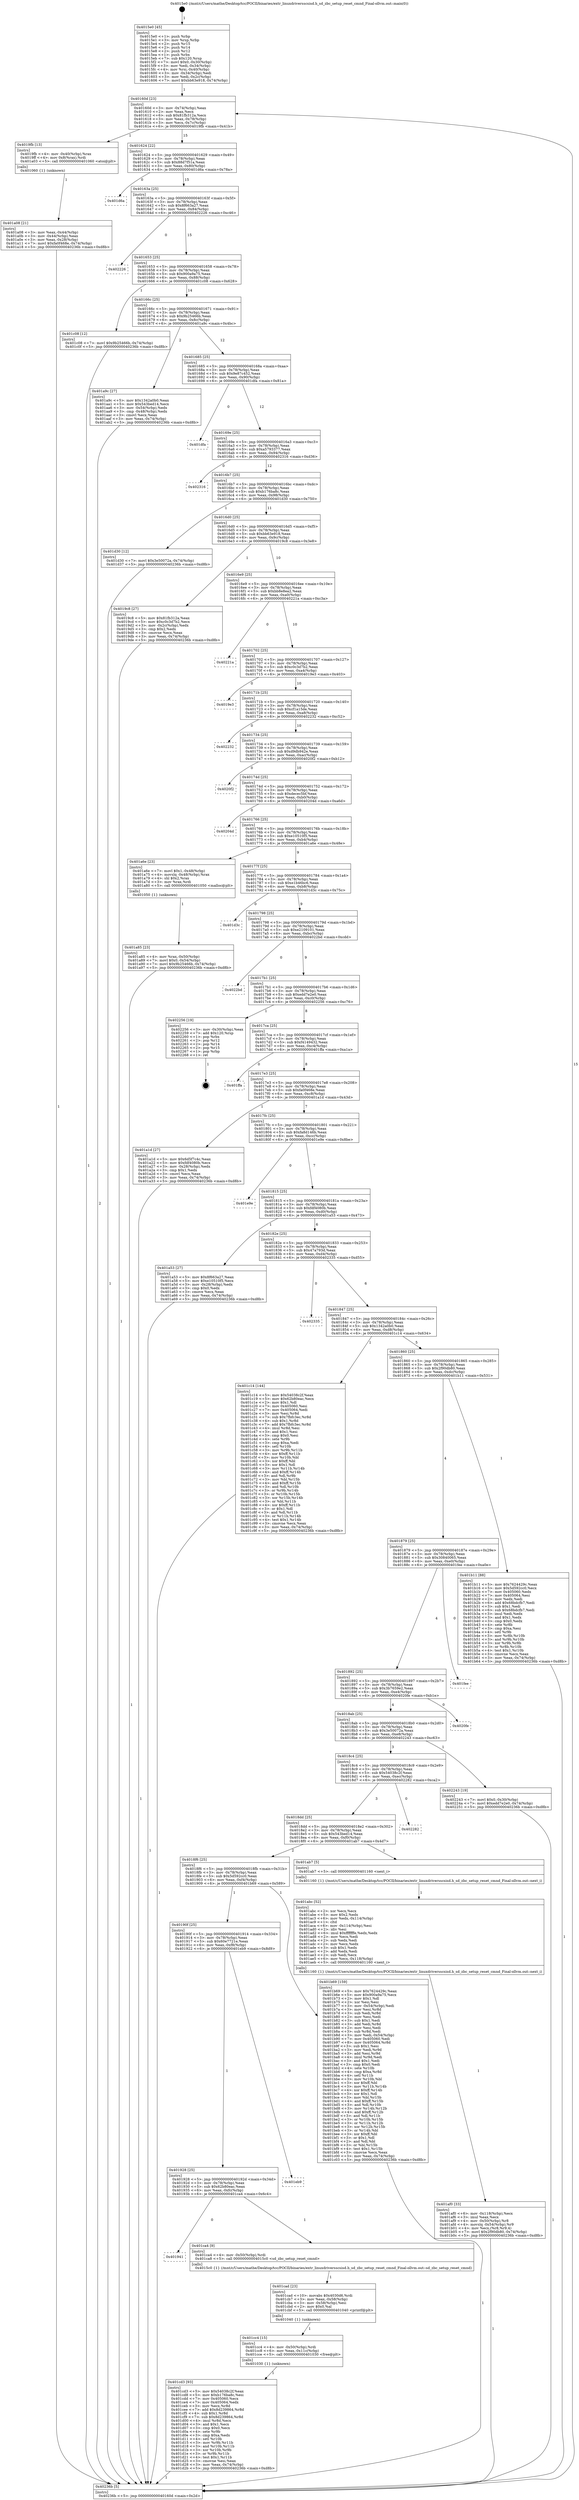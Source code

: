 digraph "0x4015e0" {
  label = "0x4015e0 (/mnt/c/Users/mathe/Desktop/tcc/POCII/binaries/extr_linuxdriversscsisd.h_sd_zbc_setup_reset_cmnd_Final-ollvm.out::main(0))"
  labelloc = "t"
  node[shape=record]

  Entry [label="",width=0.3,height=0.3,shape=circle,fillcolor=black,style=filled]
  "0x40160d" [label="{
     0x40160d [23]\l
     | [instrs]\l
     &nbsp;&nbsp;0x40160d \<+3\>: mov -0x74(%rbp),%eax\l
     &nbsp;&nbsp;0x401610 \<+2\>: mov %eax,%ecx\l
     &nbsp;&nbsp;0x401612 \<+6\>: sub $0x81fb312a,%ecx\l
     &nbsp;&nbsp;0x401618 \<+3\>: mov %eax,-0x78(%rbp)\l
     &nbsp;&nbsp;0x40161b \<+3\>: mov %ecx,-0x7c(%rbp)\l
     &nbsp;&nbsp;0x40161e \<+6\>: je 00000000004019fb \<main+0x41b\>\l
  }"]
  "0x4019fb" [label="{
     0x4019fb [13]\l
     | [instrs]\l
     &nbsp;&nbsp;0x4019fb \<+4\>: mov -0x40(%rbp),%rax\l
     &nbsp;&nbsp;0x4019ff \<+4\>: mov 0x8(%rax),%rdi\l
     &nbsp;&nbsp;0x401a03 \<+5\>: call 0000000000401060 \<atoi@plt\>\l
     | [calls]\l
     &nbsp;&nbsp;0x401060 \{1\} (unknown)\l
  }"]
  "0x401624" [label="{
     0x401624 [22]\l
     | [instrs]\l
     &nbsp;&nbsp;0x401624 \<+5\>: jmp 0000000000401629 \<main+0x49\>\l
     &nbsp;&nbsp;0x401629 \<+3\>: mov -0x78(%rbp),%eax\l
     &nbsp;&nbsp;0x40162c \<+5\>: sub $0x88d7f51a,%eax\l
     &nbsp;&nbsp;0x401631 \<+3\>: mov %eax,-0x80(%rbp)\l
     &nbsp;&nbsp;0x401634 \<+6\>: je 0000000000401d6a \<main+0x78a\>\l
  }"]
  Exit [label="",width=0.3,height=0.3,shape=circle,fillcolor=black,style=filled,peripheries=2]
  "0x401d6a" [label="{
     0x401d6a\l
  }", style=dashed]
  "0x40163a" [label="{
     0x40163a [25]\l
     | [instrs]\l
     &nbsp;&nbsp;0x40163a \<+5\>: jmp 000000000040163f \<main+0x5f\>\l
     &nbsp;&nbsp;0x40163f \<+3\>: mov -0x78(%rbp),%eax\l
     &nbsp;&nbsp;0x401642 \<+5\>: sub $0x8f663a27,%eax\l
     &nbsp;&nbsp;0x401647 \<+6\>: mov %eax,-0x84(%rbp)\l
     &nbsp;&nbsp;0x40164d \<+6\>: je 0000000000402226 \<main+0xc46\>\l
  }"]
  "0x401cd3" [label="{
     0x401cd3 [93]\l
     | [instrs]\l
     &nbsp;&nbsp;0x401cd3 \<+5\>: mov $0x54038c2f,%eax\l
     &nbsp;&nbsp;0x401cd8 \<+5\>: mov $0xb176ba8c,%esi\l
     &nbsp;&nbsp;0x401cdd \<+7\>: mov 0x405060,%ecx\l
     &nbsp;&nbsp;0x401ce4 \<+7\>: mov 0x405064,%edx\l
     &nbsp;&nbsp;0x401ceb \<+3\>: mov %ecx,%r8d\l
     &nbsp;&nbsp;0x401cee \<+7\>: add $0x8d239864,%r8d\l
     &nbsp;&nbsp;0x401cf5 \<+4\>: sub $0x1,%r8d\l
     &nbsp;&nbsp;0x401cf9 \<+7\>: sub $0x8d239864,%r8d\l
     &nbsp;&nbsp;0x401d00 \<+4\>: imul %r8d,%ecx\l
     &nbsp;&nbsp;0x401d04 \<+3\>: and $0x1,%ecx\l
     &nbsp;&nbsp;0x401d07 \<+3\>: cmp $0x0,%ecx\l
     &nbsp;&nbsp;0x401d0a \<+4\>: sete %r9b\l
     &nbsp;&nbsp;0x401d0e \<+3\>: cmp $0xa,%edx\l
     &nbsp;&nbsp;0x401d11 \<+4\>: setl %r10b\l
     &nbsp;&nbsp;0x401d15 \<+3\>: mov %r9b,%r11b\l
     &nbsp;&nbsp;0x401d18 \<+3\>: and %r10b,%r11b\l
     &nbsp;&nbsp;0x401d1b \<+3\>: xor %r10b,%r9b\l
     &nbsp;&nbsp;0x401d1e \<+3\>: or %r9b,%r11b\l
     &nbsp;&nbsp;0x401d21 \<+4\>: test $0x1,%r11b\l
     &nbsp;&nbsp;0x401d25 \<+3\>: cmovne %esi,%eax\l
     &nbsp;&nbsp;0x401d28 \<+3\>: mov %eax,-0x74(%rbp)\l
     &nbsp;&nbsp;0x401d2b \<+5\>: jmp 000000000040236b \<main+0xd8b\>\l
  }"]
  "0x402226" [label="{
     0x402226\l
  }", style=dashed]
  "0x401653" [label="{
     0x401653 [25]\l
     | [instrs]\l
     &nbsp;&nbsp;0x401653 \<+5\>: jmp 0000000000401658 \<main+0x78\>\l
     &nbsp;&nbsp;0x401658 \<+3\>: mov -0x78(%rbp),%eax\l
     &nbsp;&nbsp;0x40165b \<+5\>: sub $0x900a9a75,%eax\l
     &nbsp;&nbsp;0x401660 \<+6\>: mov %eax,-0x88(%rbp)\l
     &nbsp;&nbsp;0x401666 \<+6\>: je 0000000000401c08 \<main+0x628\>\l
  }"]
  "0x401cc4" [label="{
     0x401cc4 [15]\l
     | [instrs]\l
     &nbsp;&nbsp;0x401cc4 \<+4\>: mov -0x50(%rbp),%rdi\l
     &nbsp;&nbsp;0x401cc8 \<+6\>: mov %eax,-0x11c(%rbp)\l
     &nbsp;&nbsp;0x401cce \<+5\>: call 0000000000401030 \<free@plt\>\l
     | [calls]\l
     &nbsp;&nbsp;0x401030 \{1\} (unknown)\l
  }"]
  "0x401c08" [label="{
     0x401c08 [12]\l
     | [instrs]\l
     &nbsp;&nbsp;0x401c08 \<+7\>: movl $0x9b25466b,-0x74(%rbp)\l
     &nbsp;&nbsp;0x401c0f \<+5\>: jmp 000000000040236b \<main+0xd8b\>\l
  }"]
  "0x40166c" [label="{
     0x40166c [25]\l
     | [instrs]\l
     &nbsp;&nbsp;0x40166c \<+5\>: jmp 0000000000401671 \<main+0x91\>\l
     &nbsp;&nbsp;0x401671 \<+3\>: mov -0x78(%rbp),%eax\l
     &nbsp;&nbsp;0x401674 \<+5\>: sub $0x9b25466b,%eax\l
     &nbsp;&nbsp;0x401679 \<+6\>: mov %eax,-0x8c(%rbp)\l
     &nbsp;&nbsp;0x40167f \<+6\>: je 0000000000401a9c \<main+0x4bc\>\l
  }"]
  "0x401cad" [label="{
     0x401cad [23]\l
     | [instrs]\l
     &nbsp;&nbsp;0x401cad \<+10\>: movabs $0x4030d6,%rdi\l
     &nbsp;&nbsp;0x401cb7 \<+3\>: mov %eax,-0x58(%rbp)\l
     &nbsp;&nbsp;0x401cba \<+3\>: mov -0x58(%rbp),%esi\l
     &nbsp;&nbsp;0x401cbd \<+2\>: mov $0x0,%al\l
     &nbsp;&nbsp;0x401cbf \<+5\>: call 0000000000401040 \<printf@plt\>\l
     | [calls]\l
     &nbsp;&nbsp;0x401040 \{1\} (unknown)\l
  }"]
  "0x401a9c" [label="{
     0x401a9c [27]\l
     | [instrs]\l
     &nbsp;&nbsp;0x401a9c \<+5\>: mov $0x1342a0b0,%eax\l
     &nbsp;&nbsp;0x401aa1 \<+5\>: mov $0x543bed14,%ecx\l
     &nbsp;&nbsp;0x401aa6 \<+3\>: mov -0x54(%rbp),%edx\l
     &nbsp;&nbsp;0x401aa9 \<+3\>: cmp -0x48(%rbp),%edx\l
     &nbsp;&nbsp;0x401aac \<+3\>: cmovl %ecx,%eax\l
     &nbsp;&nbsp;0x401aaf \<+3\>: mov %eax,-0x74(%rbp)\l
     &nbsp;&nbsp;0x401ab2 \<+5\>: jmp 000000000040236b \<main+0xd8b\>\l
  }"]
  "0x401685" [label="{
     0x401685 [25]\l
     | [instrs]\l
     &nbsp;&nbsp;0x401685 \<+5\>: jmp 000000000040168a \<main+0xaa\>\l
     &nbsp;&nbsp;0x40168a \<+3\>: mov -0x78(%rbp),%eax\l
     &nbsp;&nbsp;0x40168d \<+5\>: sub $0x9e87c452,%eax\l
     &nbsp;&nbsp;0x401692 \<+6\>: mov %eax,-0x90(%rbp)\l
     &nbsp;&nbsp;0x401698 \<+6\>: je 0000000000401dfa \<main+0x81a\>\l
  }"]
  "0x401941" [label="{
     0x401941\l
  }", style=dashed]
  "0x401dfa" [label="{
     0x401dfa\l
  }", style=dashed]
  "0x40169e" [label="{
     0x40169e [25]\l
     | [instrs]\l
     &nbsp;&nbsp;0x40169e \<+5\>: jmp 00000000004016a3 \<main+0xc3\>\l
     &nbsp;&nbsp;0x4016a3 \<+3\>: mov -0x78(%rbp),%eax\l
     &nbsp;&nbsp;0x4016a6 \<+5\>: sub $0xa5793377,%eax\l
     &nbsp;&nbsp;0x4016ab \<+6\>: mov %eax,-0x94(%rbp)\l
     &nbsp;&nbsp;0x4016b1 \<+6\>: je 0000000000402316 \<main+0xd36\>\l
  }"]
  "0x401ca4" [label="{
     0x401ca4 [9]\l
     | [instrs]\l
     &nbsp;&nbsp;0x401ca4 \<+4\>: mov -0x50(%rbp),%rdi\l
     &nbsp;&nbsp;0x401ca8 \<+5\>: call 00000000004015c0 \<sd_zbc_setup_reset_cmnd\>\l
     | [calls]\l
     &nbsp;&nbsp;0x4015c0 \{1\} (/mnt/c/Users/mathe/Desktop/tcc/POCII/binaries/extr_linuxdriversscsisd.h_sd_zbc_setup_reset_cmnd_Final-ollvm.out::sd_zbc_setup_reset_cmnd)\l
  }"]
  "0x402316" [label="{
     0x402316\l
  }", style=dashed]
  "0x4016b7" [label="{
     0x4016b7 [25]\l
     | [instrs]\l
     &nbsp;&nbsp;0x4016b7 \<+5\>: jmp 00000000004016bc \<main+0xdc\>\l
     &nbsp;&nbsp;0x4016bc \<+3\>: mov -0x78(%rbp),%eax\l
     &nbsp;&nbsp;0x4016bf \<+5\>: sub $0xb176ba8c,%eax\l
     &nbsp;&nbsp;0x4016c4 \<+6\>: mov %eax,-0x98(%rbp)\l
     &nbsp;&nbsp;0x4016ca \<+6\>: je 0000000000401d30 \<main+0x750\>\l
  }"]
  "0x401928" [label="{
     0x401928 [25]\l
     | [instrs]\l
     &nbsp;&nbsp;0x401928 \<+5\>: jmp 000000000040192d \<main+0x34d\>\l
     &nbsp;&nbsp;0x40192d \<+3\>: mov -0x78(%rbp),%eax\l
     &nbsp;&nbsp;0x401930 \<+5\>: sub $0x62b80eac,%eax\l
     &nbsp;&nbsp;0x401935 \<+6\>: mov %eax,-0xfc(%rbp)\l
     &nbsp;&nbsp;0x40193b \<+6\>: je 0000000000401ca4 \<main+0x6c4\>\l
  }"]
  "0x401d30" [label="{
     0x401d30 [12]\l
     | [instrs]\l
     &nbsp;&nbsp;0x401d30 \<+7\>: movl $0x3e50072a,-0x74(%rbp)\l
     &nbsp;&nbsp;0x401d37 \<+5\>: jmp 000000000040236b \<main+0xd8b\>\l
  }"]
  "0x4016d0" [label="{
     0x4016d0 [25]\l
     | [instrs]\l
     &nbsp;&nbsp;0x4016d0 \<+5\>: jmp 00000000004016d5 \<main+0xf5\>\l
     &nbsp;&nbsp;0x4016d5 \<+3\>: mov -0x78(%rbp),%eax\l
     &nbsp;&nbsp;0x4016d8 \<+5\>: sub $0xbb63e918,%eax\l
     &nbsp;&nbsp;0x4016dd \<+6\>: mov %eax,-0x9c(%rbp)\l
     &nbsp;&nbsp;0x4016e3 \<+6\>: je 00000000004019c8 \<main+0x3e8\>\l
  }"]
  "0x401eb9" [label="{
     0x401eb9\l
  }", style=dashed]
  "0x4019c8" [label="{
     0x4019c8 [27]\l
     | [instrs]\l
     &nbsp;&nbsp;0x4019c8 \<+5\>: mov $0x81fb312a,%eax\l
     &nbsp;&nbsp;0x4019cd \<+5\>: mov $0xc0c3d7b2,%ecx\l
     &nbsp;&nbsp;0x4019d2 \<+3\>: mov -0x2c(%rbp),%edx\l
     &nbsp;&nbsp;0x4019d5 \<+3\>: cmp $0x2,%edx\l
     &nbsp;&nbsp;0x4019d8 \<+3\>: cmovne %ecx,%eax\l
     &nbsp;&nbsp;0x4019db \<+3\>: mov %eax,-0x74(%rbp)\l
     &nbsp;&nbsp;0x4019de \<+5\>: jmp 000000000040236b \<main+0xd8b\>\l
  }"]
  "0x4016e9" [label="{
     0x4016e9 [25]\l
     | [instrs]\l
     &nbsp;&nbsp;0x4016e9 \<+5\>: jmp 00000000004016ee \<main+0x10e\>\l
     &nbsp;&nbsp;0x4016ee \<+3\>: mov -0x78(%rbp),%eax\l
     &nbsp;&nbsp;0x4016f1 \<+5\>: sub $0xbb8e8ea2,%eax\l
     &nbsp;&nbsp;0x4016f6 \<+6\>: mov %eax,-0xa0(%rbp)\l
     &nbsp;&nbsp;0x4016fc \<+6\>: je 000000000040221a \<main+0xc3a\>\l
  }"]
  "0x40236b" [label="{
     0x40236b [5]\l
     | [instrs]\l
     &nbsp;&nbsp;0x40236b \<+5\>: jmp 000000000040160d \<main+0x2d\>\l
  }"]
  "0x4015e0" [label="{
     0x4015e0 [45]\l
     | [instrs]\l
     &nbsp;&nbsp;0x4015e0 \<+1\>: push %rbp\l
     &nbsp;&nbsp;0x4015e1 \<+3\>: mov %rsp,%rbp\l
     &nbsp;&nbsp;0x4015e4 \<+2\>: push %r15\l
     &nbsp;&nbsp;0x4015e6 \<+2\>: push %r14\l
     &nbsp;&nbsp;0x4015e8 \<+2\>: push %r12\l
     &nbsp;&nbsp;0x4015ea \<+1\>: push %rbx\l
     &nbsp;&nbsp;0x4015eb \<+7\>: sub $0x120,%rsp\l
     &nbsp;&nbsp;0x4015f2 \<+7\>: movl $0x0,-0x30(%rbp)\l
     &nbsp;&nbsp;0x4015f9 \<+3\>: mov %edi,-0x34(%rbp)\l
     &nbsp;&nbsp;0x4015fc \<+4\>: mov %rsi,-0x40(%rbp)\l
     &nbsp;&nbsp;0x401600 \<+3\>: mov -0x34(%rbp),%edi\l
     &nbsp;&nbsp;0x401603 \<+3\>: mov %edi,-0x2c(%rbp)\l
     &nbsp;&nbsp;0x401606 \<+7\>: movl $0xbb63e918,-0x74(%rbp)\l
  }"]
  "0x401a08" [label="{
     0x401a08 [21]\l
     | [instrs]\l
     &nbsp;&nbsp;0x401a08 \<+3\>: mov %eax,-0x44(%rbp)\l
     &nbsp;&nbsp;0x401a0b \<+3\>: mov -0x44(%rbp),%eax\l
     &nbsp;&nbsp;0x401a0e \<+3\>: mov %eax,-0x28(%rbp)\l
     &nbsp;&nbsp;0x401a11 \<+7\>: movl $0xfa0f468e,-0x74(%rbp)\l
     &nbsp;&nbsp;0x401a18 \<+5\>: jmp 000000000040236b \<main+0xd8b\>\l
  }"]
  "0x40190f" [label="{
     0x40190f [25]\l
     | [instrs]\l
     &nbsp;&nbsp;0x40190f \<+5\>: jmp 0000000000401914 \<main+0x334\>\l
     &nbsp;&nbsp;0x401914 \<+3\>: mov -0x78(%rbp),%eax\l
     &nbsp;&nbsp;0x401917 \<+5\>: sub $0x60e7721e,%eax\l
     &nbsp;&nbsp;0x40191c \<+6\>: mov %eax,-0xf8(%rbp)\l
     &nbsp;&nbsp;0x401922 \<+6\>: je 0000000000401eb9 \<main+0x8d9\>\l
  }"]
  "0x40221a" [label="{
     0x40221a\l
  }", style=dashed]
  "0x401702" [label="{
     0x401702 [25]\l
     | [instrs]\l
     &nbsp;&nbsp;0x401702 \<+5\>: jmp 0000000000401707 \<main+0x127\>\l
     &nbsp;&nbsp;0x401707 \<+3\>: mov -0x78(%rbp),%eax\l
     &nbsp;&nbsp;0x40170a \<+5\>: sub $0xc0c3d7b2,%eax\l
     &nbsp;&nbsp;0x40170f \<+6\>: mov %eax,-0xa4(%rbp)\l
     &nbsp;&nbsp;0x401715 \<+6\>: je 00000000004019e3 \<main+0x403\>\l
  }"]
  "0x401b69" [label="{
     0x401b69 [159]\l
     | [instrs]\l
     &nbsp;&nbsp;0x401b69 \<+5\>: mov $0x7624429c,%eax\l
     &nbsp;&nbsp;0x401b6e \<+5\>: mov $0x900a9a75,%ecx\l
     &nbsp;&nbsp;0x401b73 \<+2\>: mov $0x1,%dl\l
     &nbsp;&nbsp;0x401b75 \<+2\>: xor %esi,%esi\l
     &nbsp;&nbsp;0x401b77 \<+3\>: mov -0x54(%rbp),%edi\l
     &nbsp;&nbsp;0x401b7a \<+3\>: mov %esi,%r8d\l
     &nbsp;&nbsp;0x401b7d \<+3\>: sub %edi,%r8d\l
     &nbsp;&nbsp;0x401b80 \<+2\>: mov %esi,%edi\l
     &nbsp;&nbsp;0x401b82 \<+3\>: sub $0x1,%edi\l
     &nbsp;&nbsp;0x401b85 \<+3\>: add %edi,%r8d\l
     &nbsp;&nbsp;0x401b88 \<+2\>: mov %esi,%edi\l
     &nbsp;&nbsp;0x401b8a \<+3\>: sub %r8d,%edi\l
     &nbsp;&nbsp;0x401b8d \<+3\>: mov %edi,-0x54(%rbp)\l
     &nbsp;&nbsp;0x401b90 \<+7\>: mov 0x405060,%edi\l
     &nbsp;&nbsp;0x401b97 \<+8\>: mov 0x405064,%r8d\l
     &nbsp;&nbsp;0x401b9f \<+3\>: sub $0x1,%esi\l
     &nbsp;&nbsp;0x401ba2 \<+3\>: mov %edi,%r9d\l
     &nbsp;&nbsp;0x401ba5 \<+3\>: add %esi,%r9d\l
     &nbsp;&nbsp;0x401ba8 \<+4\>: imul %r9d,%edi\l
     &nbsp;&nbsp;0x401bac \<+3\>: and $0x1,%edi\l
     &nbsp;&nbsp;0x401baf \<+3\>: cmp $0x0,%edi\l
     &nbsp;&nbsp;0x401bb2 \<+4\>: sete %r10b\l
     &nbsp;&nbsp;0x401bb6 \<+4\>: cmp $0xa,%r8d\l
     &nbsp;&nbsp;0x401bba \<+4\>: setl %r11b\l
     &nbsp;&nbsp;0x401bbe \<+3\>: mov %r10b,%bl\l
     &nbsp;&nbsp;0x401bc1 \<+3\>: xor $0xff,%bl\l
     &nbsp;&nbsp;0x401bc4 \<+3\>: mov %r11b,%r14b\l
     &nbsp;&nbsp;0x401bc7 \<+4\>: xor $0xff,%r14b\l
     &nbsp;&nbsp;0x401bcb \<+3\>: xor $0x1,%dl\l
     &nbsp;&nbsp;0x401bce \<+3\>: mov %bl,%r15b\l
     &nbsp;&nbsp;0x401bd1 \<+4\>: and $0xff,%r15b\l
     &nbsp;&nbsp;0x401bd5 \<+3\>: and %dl,%r10b\l
     &nbsp;&nbsp;0x401bd8 \<+3\>: mov %r14b,%r12b\l
     &nbsp;&nbsp;0x401bdb \<+4\>: and $0xff,%r12b\l
     &nbsp;&nbsp;0x401bdf \<+3\>: and %dl,%r11b\l
     &nbsp;&nbsp;0x401be2 \<+3\>: or %r10b,%r15b\l
     &nbsp;&nbsp;0x401be5 \<+3\>: or %r11b,%r12b\l
     &nbsp;&nbsp;0x401be8 \<+3\>: xor %r12b,%r15b\l
     &nbsp;&nbsp;0x401beb \<+3\>: or %r14b,%bl\l
     &nbsp;&nbsp;0x401bee \<+3\>: xor $0xff,%bl\l
     &nbsp;&nbsp;0x401bf1 \<+3\>: or $0x1,%dl\l
     &nbsp;&nbsp;0x401bf4 \<+2\>: and %dl,%bl\l
     &nbsp;&nbsp;0x401bf6 \<+3\>: or %bl,%r15b\l
     &nbsp;&nbsp;0x401bf9 \<+4\>: test $0x1,%r15b\l
     &nbsp;&nbsp;0x401bfd \<+3\>: cmovne %ecx,%eax\l
     &nbsp;&nbsp;0x401c00 \<+3\>: mov %eax,-0x74(%rbp)\l
     &nbsp;&nbsp;0x401c03 \<+5\>: jmp 000000000040236b \<main+0xd8b\>\l
  }"]
  "0x4019e3" [label="{
     0x4019e3\l
  }", style=dashed]
  "0x40171b" [label="{
     0x40171b [25]\l
     | [instrs]\l
     &nbsp;&nbsp;0x40171b \<+5\>: jmp 0000000000401720 \<main+0x140\>\l
     &nbsp;&nbsp;0x401720 \<+3\>: mov -0x78(%rbp),%eax\l
     &nbsp;&nbsp;0x401723 \<+5\>: sub $0xcf1a15de,%eax\l
     &nbsp;&nbsp;0x401728 \<+6\>: mov %eax,-0xa8(%rbp)\l
     &nbsp;&nbsp;0x40172e \<+6\>: je 0000000000402232 \<main+0xc52\>\l
  }"]
  "0x401af0" [label="{
     0x401af0 [33]\l
     | [instrs]\l
     &nbsp;&nbsp;0x401af0 \<+6\>: mov -0x118(%rbp),%ecx\l
     &nbsp;&nbsp;0x401af6 \<+3\>: imul %eax,%ecx\l
     &nbsp;&nbsp;0x401af9 \<+4\>: mov -0x50(%rbp),%r8\l
     &nbsp;&nbsp;0x401afd \<+4\>: movslq -0x54(%rbp),%r9\l
     &nbsp;&nbsp;0x401b01 \<+4\>: mov %ecx,(%r8,%r9,4)\l
     &nbsp;&nbsp;0x401b05 \<+7\>: movl $0x2f90db80,-0x74(%rbp)\l
     &nbsp;&nbsp;0x401b0c \<+5\>: jmp 000000000040236b \<main+0xd8b\>\l
  }"]
  "0x402232" [label="{
     0x402232\l
  }", style=dashed]
  "0x401734" [label="{
     0x401734 [25]\l
     | [instrs]\l
     &nbsp;&nbsp;0x401734 \<+5\>: jmp 0000000000401739 \<main+0x159\>\l
     &nbsp;&nbsp;0x401739 \<+3\>: mov -0x78(%rbp),%eax\l
     &nbsp;&nbsp;0x40173c \<+5\>: sub $0xd9db942e,%eax\l
     &nbsp;&nbsp;0x401741 \<+6\>: mov %eax,-0xac(%rbp)\l
     &nbsp;&nbsp;0x401747 \<+6\>: je 00000000004020f2 \<main+0xb12\>\l
  }"]
  "0x401abc" [label="{
     0x401abc [52]\l
     | [instrs]\l
     &nbsp;&nbsp;0x401abc \<+2\>: xor %ecx,%ecx\l
     &nbsp;&nbsp;0x401abe \<+5\>: mov $0x2,%edx\l
     &nbsp;&nbsp;0x401ac3 \<+6\>: mov %edx,-0x114(%rbp)\l
     &nbsp;&nbsp;0x401ac9 \<+1\>: cltd\l
     &nbsp;&nbsp;0x401aca \<+6\>: mov -0x114(%rbp),%esi\l
     &nbsp;&nbsp;0x401ad0 \<+2\>: idiv %esi\l
     &nbsp;&nbsp;0x401ad2 \<+6\>: imul $0xfffffffe,%edx,%edx\l
     &nbsp;&nbsp;0x401ad8 \<+2\>: mov %ecx,%edi\l
     &nbsp;&nbsp;0x401ada \<+2\>: sub %edx,%edi\l
     &nbsp;&nbsp;0x401adc \<+2\>: mov %ecx,%edx\l
     &nbsp;&nbsp;0x401ade \<+3\>: sub $0x1,%edx\l
     &nbsp;&nbsp;0x401ae1 \<+2\>: add %edx,%edi\l
     &nbsp;&nbsp;0x401ae3 \<+2\>: sub %edi,%ecx\l
     &nbsp;&nbsp;0x401ae5 \<+6\>: mov %ecx,-0x118(%rbp)\l
     &nbsp;&nbsp;0x401aeb \<+5\>: call 0000000000401160 \<next_i\>\l
     | [calls]\l
     &nbsp;&nbsp;0x401160 \{1\} (/mnt/c/Users/mathe/Desktop/tcc/POCII/binaries/extr_linuxdriversscsisd.h_sd_zbc_setup_reset_cmnd_Final-ollvm.out::next_i)\l
  }"]
  "0x4020f2" [label="{
     0x4020f2\l
  }", style=dashed]
  "0x40174d" [label="{
     0x40174d [25]\l
     | [instrs]\l
     &nbsp;&nbsp;0x40174d \<+5\>: jmp 0000000000401752 \<main+0x172\>\l
     &nbsp;&nbsp;0x401752 \<+3\>: mov -0x78(%rbp),%eax\l
     &nbsp;&nbsp;0x401755 \<+5\>: sub $0xdecec5bf,%eax\l
     &nbsp;&nbsp;0x40175a \<+6\>: mov %eax,-0xb0(%rbp)\l
     &nbsp;&nbsp;0x401760 \<+6\>: je 000000000040204d \<main+0xa6d\>\l
  }"]
  "0x4018f6" [label="{
     0x4018f6 [25]\l
     | [instrs]\l
     &nbsp;&nbsp;0x4018f6 \<+5\>: jmp 00000000004018fb \<main+0x31b\>\l
     &nbsp;&nbsp;0x4018fb \<+3\>: mov -0x78(%rbp),%eax\l
     &nbsp;&nbsp;0x4018fe \<+5\>: sub $0x5d592cc0,%eax\l
     &nbsp;&nbsp;0x401903 \<+6\>: mov %eax,-0xf4(%rbp)\l
     &nbsp;&nbsp;0x401909 \<+6\>: je 0000000000401b69 \<main+0x589\>\l
  }"]
  "0x40204d" [label="{
     0x40204d\l
  }", style=dashed]
  "0x401766" [label="{
     0x401766 [25]\l
     | [instrs]\l
     &nbsp;&nbsp;0x401766 \<+5\>: jmp 000000000040176b \<main+0x18b\>\l
     &nbsp;&nbsp;0x40176b \<+3\>: mov -0x78(%rbp),%eax\l
     &nbsp;&nbsp;0x40176e \<+5\>: sub $0xe10510f5,%eax\l
     &nbsp;&nbsp;0x401773 \<+6\>: mov %eax,-0xb4(%rbp)\l
     &nbsp;&nbsp;0x401779 \<+6\>: je 0000000000401a6e \<main+0x48e\>\l
  }"]
  "0x401ab7" [label="{
     0x401ab7 [5]\l
     | [instrs]\l
     &nbsp;&nbsp;0x401ab7 \<+5\>: call 0000000000401160 \<next_i\>\l
     | [calls]\l
     &nbsp;&nbsp;0x401160 \{1\} (/mnt/c/Users/mathe/Desktop/tcc/POCII/binaries/extr_linuxdriversscsisd.h_sd_zbc_setup_reset_cmnd_Final-ollvm.out::next_i)\l
  }"]
  "0x401a6e" [label="{
     0x401a6e [23]\l
     | [instrs]\l
     &nbsp;&nbsp;0x401a6e \<+7\>: movl $0x1,-0x48(%rbp)\l
     &nbsp;&nbsp;0x401a75 \<+4\>: movslq -0x48(%rbp),%rax\l
     &nbsp;&nbsp;0x401a79 \<+4\>: shl $0x2,%rax\l
     &nbsp;&nbsp;0x401a7d \<+3\>: mov %rax,%rdi\l
     &nbsp;&nbsp;0x401a80 \<+5\>: call 0000000000401050 \<malloc@plt\>\l
     | [calls]\l
     &nbsp;&nbsp;0x401050 \{1\} (unknown)\l
  }"]
  "0x40177f" [label="{
     0x40177f [25]\l
     | [instrs]\l
     &nbsp;&nbsp;0x40177f \<+5\>: jmp 0000000000401784 \<main+0x1a4\>\l
     &nbsp;&nbsp;0x401784 \<+3\>: mov -0x78(%rbp),%eax\l
     &nbsp;&nbsp;0x401787 \<+5\>: sub $0xe1b46bc6,%eax\l
     &nbsp;&nbsp;0x40178c \<+6\>: mov %eax,-0xb8(%rbp)\l
     &nbsp;&nbsp;0x401792 \<+6\>: je 0000000000401d3c \<main+0x75c\>\l
  }"]
  "0x4018dd" [label="{
     0x4018dd [25]\l
     | [instrs]\l
     &nbsp;&nbsp;0x4018dd \<+5\>: jmp 00000000004018e2 \<main+0x302\>\l
     &nbsp;&nbsp;0x4018e2 \<+3\>: mov -0x78(%rbp),%eax\l
     &nbsp;&nbsp;0x4018e5 \<+5\>: sub $0x543bed14,%eax\l
     &nbsp;&nbsp;0x4018ea \<+6\>: mov %eax,-0xf0(%rbp)\l
     &nbsp;&nbsp;0x4018f0 \<+6\>: je 0000000000401ab7 \<main+0x4d7\>\l
  }"]
  "0x401d3c" [label="{
     0x401d3c\l
  }", style=dashed]
  "0x401798" [label="{
     0x401798 [25]\l
     | [instrs]\l
     &nbsp;&nbsp;0x401798 \<+5\>: jmp 000000000040179d \<main+0x1bd\>\l
     &nbsp;&nbsp;0x40179d \<+3\>: mov -0x78(%rbp),%eax\l
     &nbsp;&nbsp;0x4017a0 \<+5\>: sub $0xe2109101,%eax\l
     &nbsp;&nbsp;0x4017a5 \<+6\>: mov %eax,-0xbc(%rbp)\l
     &nbsp;&nbsp;0x4017ab \<+6\>: je 00000000004022bd \<main+0xcdd\>\l
  }"]
  "0x402282" [label="{
     0x402282\l
  }", style=dashed]
  "0x4022bd" [label="{
     0x4022bd\l
  }", style=dashed]
  "0x4017b1" [label="{
     0x4017b1 [25]\l
     | [instrs]\l
     &nbsp;&nbsp;0x4017b1 \<+5\>: jmp 00000000004017b6 \<main+0x1d6\>\l
     &nbsp;&nbsp;0x4017b6 \<+3\>: mov -0x78(%rbp),%eax\l
     &nbsp;&nbsp;0x4017b9 \<+5\>: sub $0xedd7e2e0,%eax\l
     &nbsp;&nbsp;0x4017be \<+6\>: mov %eax,-0xc0(%rbp)\l
     &nbsp;&nbsp;0x4017c4 \<+6\>: je 0000000000402256 \<main+0xc76\>\l
  }"]
  "0x4018c4" [label="{
     0x4018c4 [25]\l
     | [instrs]\l
     &nbsp;&nbsp;0x4018c4 \<+5\>: jmp 00000000004018c9 \<main+0x2e9\>\l
     &nbsp;&nbsp;0x4018c9 \<+3\>: mov -0x78(%rbp),%eax\l
     &nbsp;&nbsp;0x4018cc \<+5\>: sub $0x54038c2f,%eax\l
     &nbsp;&nbsp;0x4018d1 \<+6\>: mov %eax,-0xec(%rbp)\l
     &nbsp;&nbsp;0x4018d7 \<+6\>: je 0000000000402282 \<main+0xca2\>\l
  }"]
  "0x402256" [label="{
     0x402256 [19]\l
     | [instrs]\l
     &nbsp;&nbsp;0x402256 \<+3\>: mov -0x30(%rbp),%eax\l
     &nbsp;&nbsp;0x402259 \<+7\>: add $0x120,%rsp\l
     &nbsp;&nbsp;0x402260 \<+1\>: pop %rbx\l
     &nbsp;&nbsp;0x402261 \<+2\>: pop %r12\l
     &nbsp;&nbsp;0x402263 \<+2\>: pop %r14\l
     &nbsp;&nbsp;0x402265 \<+2\>: pop %r15\l
     &nbsp;&nbsp;0x402267 \<+1\>: pop %rbp\l
     &nbsp;&nbsp;0x402268 \<+1\>: ret\l
  }"]
  "0x4017ca" [label="{
     0x4017ca [25]\l
     | [instrs]\l
     &nbsp;&nbsp;0x4017ca \<+5\>: jmp 00000000004017cf \<main+0x1ef\>\l
     &nbsp;&nbsp;0x4017cf \<+3\>: mov -0x78(%rbp),%eax\l
     &nbsp;&nbsp;0x4017d2 \<+5\>: sub $0xf4149432,%eax\l
     &nbsp;&nbsp;0x4017d7 \<+6\>: mov %eax,-0xc4(%rbp)\l
     &nbsp;&nbsp;0x4017dd \<+6\>: je 0000000000401ffa \<main+0xa1a\>\l
  }"]
  "0x402243" [label="{
     0x402243 [19]\l
     | [instrs]\l
     &nbsp;&nbsp;0x402243 \<+7\>: movl $0x0,-0x30(%rbp)\l
     &nbsp;&nbsp;0x40224a \<+7\>: movl $0xedd7e2e0,-0x74(%rbp)\l
     &nbsp;&nbsp;0x402251 \<+5\>: jmp 000000000040236b \<main+0xd8b\>\l
  }"]
  "0x401ffa" [label="{
     0x401ffa\l
  }", style=dashed]
  "0x4017e3" [label="{
     0x4017e3 [25]\l
     | [instrs]\l
     &nbsp;&nbsp;0x4017e3 \<+5\>: jmp 00000000004017e8 \<main+0x208\>\l
     &nbsp;&nbsp;0x4017e8 \<+3\>: mov -0x78(%rbp),%eax\l
     &nbsp;&nbsp;0x4017eb \<+5\>: sub $0xfa0f468e,%eax\l
     &nbsp;&nbsp;0x4017f0 \<+6\>: mov %eax,-0xc8(%rbp)\l
     &nbsp;&nbsp;0x4017f6 \<+6\>: je 0000000000401a1d \<main+0x43d\>\l
  }"]
  "0x4018ab" [label="{
     0x4018ab [25]\l
     | [instrs]\l
     &nbsp;&nbsp;0x4018ab \<+5\>: jmp 00000000004018b0 \<main+0x2d0\>\l
     &nbsp;&nbsp;0x4018b0 \<+3\>: mov -0x78(%rbp),%eax\l
     &nbsp;&nbsp;0x4018b3 \<+5\>: sub $0x3e50072a,%eax\l
     &nbsp;&nbsp;0x4018b8 \<+6\>: mov %eax,-0xe8(%rbp)\l
     &nbsp;&nbsp;0x4018be \<+6\>: je 0000000000402243 \<main+0xc63\>\l
  }"]
  "0x401a1d" [label="{
     0x401a1d [27]\l
     | [instrs]\l
     &nbsp;&nbsp;0x401a1d \<+5\>: mov $0x6d5f7c4c,%eax\l
     &nbsp;&nbsp;0x401a22 \<+5\>: mov $0xfdf4080b,%ecx\l
     &nbsp;&nbsp;0x401a27 \<+3\>: mov -0x28(%rbp),%edx\l
     &nbsp;&nbsp;0x401a2a \<+3\>: cmp $0x1,%edx\l
     &nbsp;&nbsp;0x401a2d \<+3\>: cmovl %ecx,%eax\l
     &nbsp;&nbsp;0x401a30 \<+3\>: mov %eax,-0x74(%rbp)\l
     &nbsp;&nbsp;0x401a33 \<+5\>: jmp 000000000040236b \<main+0xd8b\>\l
  }"]
  "0x4017fc" [label="{
     0x4017fc [25]\l
     | [instrs]\l
     &nbsp;&nbsp;0x4017fc \<+5\>: jmp 0000000000401801 \<main+0x221\>\l
     &nbsp;&nbsp;0x401801 \<+3\>: mov -0x78(%rbp),%eax\l
     &nbsp;&nbsp;0x401804 \<+5\>: sub $0xfa8d146b,%eax\l
     &nbsp;&nbsp;0x401809 \<+6\>: mov %eax,-0xcc(%rbp)\l
     &nbsp;&nbsp;0x40180f \<+6\>: je 0000000000401e9e \<main+0x8be\>\l
  }"]
  "0x4020fe" [label="{
     0x4020fe\l
  }", style=dashed]
  "0x401e9e" [label="{
     0x401e9e\l
  }", style=dashed]
  "0x401815" [label="{
     0x401815 [25]\l
     | [instrs]\l
     &nbsp;&nbsp;0x401815 \<+5\>: jmp 000000000040181a \<main+0x23a\>\l
     &nbsp;&nbsp;0x40181a \<+3\>: mov -0x78(%rbp),%eax\l
     &nbsp;&nbsp;0x40181d \<+5\>: sub $0xfdf4080b,%eax\l
     &nbsp;&nbsp;0x401822 \<+6\>: mov %eax,-0xd0(%rbp)\l
     &nbsp;&nbsp;0x401828 \<+6\>: je 0000000000401a53 \<main+0x473\>\l
  }"]
  "0x401892" [label="{
     0x401892 [25]\l
     | [instrs]\l
     &nbsp;&nbsp;0x401892 \<+5\>: jmp 0000000000401897 \<main+0x2b7\>\l
     &nbsp;&nbsp;0x401897 \<+3\>: mov -0x78(%rbp),%eax\l
     &nbsp;&nbsp;0x40189a \<+5\>: sub $0x3b7659e2,%eax\l
     &nbsp;&nbsp;0x40189f \<+6\>: mov %eax,-0xe4(%rbp)\l
     &nbsp;&nbsp;0x4018a5 \<+6\>: je 00000000004020fe \<main+0xb1e\>\l
  }"]
  "0x401a53" [label="{
     0x401a53 [27]\l
     | [instrs]\l
     &nbsp;&nbsp;0x401a53 \<+5\>: mov $0x8f663a27,%eax\l
     &nbsp;&nbsp;0x401a58 \<+5\>: mov $0xe10510f5,%ecx\l
     &nbsp;&nbsp;0x401a5d \<+3\>: mov -0x28(%rbp),%edx\l
     &nbsp;&nbsp;0x401a60 \<+3\>: cmp $0x0,%edx\l
     &nbsp;&nbsp;0x401a63 \<+3\>: cmove %ecx,%eax\l
     &nbsp;&nbsp;0x401a66 \<+3\>: mov %eax,-0x74(%rbp)\l
     &nbsp;&nbsp;0x401a69 \<+5\>: jmp 000000000040236b \<main+0xd8b\>\l
  }"]
  "0x40182e" [label="{
     0x40182e [25]\l
     | [instrs]\l
     &nbsp;&nbsp;0x40182e \<+5\>: jmp 0000000000401833 \<main+0x253\>\l
     &nbsp;&nbsp;0x401833 \<+3\>: mov -0x78(%rbp),%eax\l
     &nbsp;&nbsp;0x401836 \<+5\>: sub $0x47a793d,%eax\l
     &nbsp;&nbsp;0x40183b \<+6\>: mov %eax,-0xd4(%rbp)\l
     &nbsp;&nbsp;0x401841 \<+6\>: je 0000000000402335 \<main+0xd55\>\l
  }"]
  "0x401a85" [label="{
     0x401a85 [23]\l
     | [instrs]\l
     &nbsp;&nbsp;0x401a85 \<+4\>: mov %rax,-0x50(%rbp)\l
     &nbsp;&nbsp;0x401a89 \<+7\>: movl $0x0,-0x54(%rbp)\l
     &nbsp;&nbsp;0x401a90 \<+7\>: movl $0x9b25466b,-0x74(%rbp)\l
     &nbsp;&nbsp;0x401a97 \<+5\>: jmp 000000000040236b \<main+0xd8b\>\l
  }"]
  "0x401fee" [label="{
     0x401fee\l
  }", style=dashed]
  "0x402335" [label="{
     0x402335\l
  }", style=dashed]
  "0x401847" [label="{
     0x401847 [25]\l
     | [instrs]\l
     &nbsp;&nbsp;0x401847 \<+5\>: jmp 000000000040184c \<main+0x26c\>\l
     &nbsp;&nbsp;0x40184c \<+3\>: mov -0x78(%rbp),%eax\l
     &nbsp;&nbsp;0x40184f \<+5\>: sub $0x1342a0b0,%eax\l
     &nbsp;&nbsp;0x401854 \<+6\>: mov %eax,-0xd8(%rbp)\l
     &nbsp;&nbsp;0x40185a \<+6\>: je 0000000000401c14 \<main+0x634\>\l
  }"]
  "0x401879" [label="{
     0x401879 [25]\l
     | [instrs]\l
     &nbsp;&nbsp;0x401879 \<+5\>: jmp 000000000040187e \<main+0x29e\>\l
     &nbsp;&nbsp;0x40187e \<+3\>: mov -0x78(%rbp),%eax\l
     &nbsp;&nbsp;0x401881 \<+5\>: sub $0x30840065,%eax\l
     &nbsp;&nbsp;0x401886 \<+6\>: mov %eax,-0xe0(%rbp)\l
     &nbsp;&nbsp;0x40188c \<+6\>: je 0000000000401fee \<main+0xa0e\>\l
  }"]
  "0x401c14" [label="{
     0x401c14 [144]\l
     | [instrs]\l
     &nbsp;&nbsp;0x401c14 \<+5\>: mov $0x54038c2f,%eax\l
     &nbsp;&nbsp;0x401c19 \<+5\>: mov $0x62b80eac,%ecx\l
     &nbsp;&nbsp;0x401c1e \<+2\>: mov $0x1,%dl\l
     &nbsp;&nbsp;0x401c20 \<+7\>: mov 0x405060,%esi\l
     &nbsp;&nbsp;0x401c27 \<+7\>: mov 0x405064,%edi\l
     &nbsp;&nbsp;0x401c2e \<+3\>: mov %esi,%r8d\l
     &nbsp;&nbsp;0x401c31 \<+7\>: sub $0x7fbfc3ec,%r8d\l
     &nbsp;&nbsp;0x401c38 \<+4\>: sub $0x1,%r8d\l
     &nbsp;&nbsp;0x401c3c \<+7\>: add $0x7fbfc3ec,%r8d\l
     &nbsp;&nbsp;0x401c43 \<+4\>: imul %r8d,%esi\l
     &nbsp;&nbsp;0x401c47 \<+3\>: and $0x1,%esi\l
     &nbsp;&nbsp;0x401c4a \<+3\>: cmp $0x0,%esi\l
     &nbsp;&nbsp;0x401c4d \<+4\>: sete %r9b\l
     &nbsp;&nbsp;0x401c51 \<+3\>: cmp $0xa,%edi\l
     &nbsp;&nbsp;0x401c54 \<+4\>: setl %r10b\l
     &nbsp;&nbsp;0x401c58 \<+3\>: mov %r9b,%r11b\l
     &nbsp;&nbsp;0x401c5b \<+4\>: xor $0xff,%r11b\l
     &nbsp;&nbsp;0x401c5f \<+3\>: mov %r10b,%bl\l
     &nbsp;&nbsp;0x401c62 \<+3\>: xor $0xff,%bl\l
     &nbsp;&nbsp;0x401c65 \<+3\>: xor $0x1,%dl\l
     &nbsp;&nbsp;0x401c68 \<+3\>: mov %r11b,%r14b\l
     &nbsp;&nbsp;0x401c6b \<+4\>: and $0xff,%r14b\l
     &nbsp;&nbsp;0x401c6f \<+3\>: and %dl,%r9b\l
     &nbsp;&nbsp;0x401c72 \<+3\>: mov %bl,%r15b\l
     &nbsp;&nbsp;0x401c75 \<+4\>: and $0xff,%r15b\l
     &nbsp;&nbsp;0x401c79 \<+3\>: and %dl,%r10b\l
     &nbsp;&nbsp;0x401c7c \<+3\>: or %r9b,%r14b\l
     &nbsp;&nbsp;0x401c7f \<+3\>: or %r10b,%r15b\l
     &nbsp;&nbsp;0x401c82 \<+3\>: xor %r15b,%r14b\l
     &nbsp;&nbsp;0x401c85 \<+3\>: or %bl,%r11b\l
     &nbsp;&nbsp;0x401c88 \<+4\>: xor $0xff,%r11b\l
     &nbsp;&nbsp;0x401c8c \<+3\>: or $0x1,%dl\l
     &nbsp;&nbsp;0x401c8f \<+3\>: and %dl,%r11b\l
     &nbsp;&nbsp;0x401c92 \<+3\>: or %r11b,%r14b\l
     &nbsp;&nbsp;0x401c95 \<+4\>: test $0x1,%r14b\l
     &nbsp;&nbsp;0x401c99 \<+3\>: cmovne %ecx,%eax\l
     &nbsp;&nbsp;0x401c9c \<+3\>: mov %eax,-0x74(%rbp)\l
     &nbsp;&nbsp;0x401c9f \<+5\>: jmp 000000000040236b \<main+0xd8b\>\l
  }"]
  "0x401860" [label="{
     0x401860 [25]\l
     | [instrs]\l
     &nbsp;&nbsp;0x401860 \<+5\>: jmp 0000000000401865 \<main+0x285\>\l
     &nbsp;&nbsp;0x401865 \<+3\>: mov -0x78(%rbp),%eax\l
     &nbsp;&nbsp;0x401868 \<+5\>: sub $0x2f90db80,%eax\l
     &nbsp;&nbsp;0x40186d \<+6\>: mov %eax,-0xdc(%rbp)\l
     &nbsp;&nbsp;0x401873 \<+6\>: je 0000000000401b11 \<main+0x531\>\l
  }"]
  "0x401b11" [label="{
     0x401b11 [88]\l
     | [instrs]\l
     &nbsp;&nbsp;0x401b11 \<+5\>: mov $0x7624429c,%eax\l
     &nbsp;&nbsp;0x401b16 \<+5\>: mov $0x5d592cc0,%ecx\l
     &nbsp;&nbsp;0x401b1b \<+7\>: mov 0x405060,%edx\l
     &nbsp;&nbsp;0x401b22 \<+7\>: mov 0x405064,%esi\l
     &nbsp;&nbsp;0x401b29 \<+2\>: mov %edx,%edi\l
     &nbsp;&nbsp;0x401b2b \<+6\>: add $0x68bdcfb7,%edi\l
     &nbsp;&nbsp;0x401b31 \<+3\>: sub $0x1,%edi\l
     &nbsp;&nbsp;0x401b34 \<+6\>: sub $0x68bdcfb7,%edi\l
     &nbsp;&nbsp;0x401b3a \<+3\>: imul %edi,%edx\l
     &nbsp;&nbsp;0x401b3d \<+3\>: and $0x1,%edx\l
     &nbsp;&nbsp;0x401b40 \<+3\>: cmp $0x0,%edx\l
     &nbsp;&nbsp;0x401b43 \<+4\>: sete %r8b\l
     &nbsp;&nbsp;0x401b47 \<+3\>: cmp $0xa,%esi\l
     &nbsp;&nbsp;0x401b4a \<+4\>: setl %r9b\l
     &nbsp;&nbsp;0x401b4e \<+3\>: mov %r8b,%r10b\l
     &nbsp;&nbsp;0x401b51 \<+3\>: and %r9b,%r10b\l
     &nbsp;&nbsp;0x401b54 \<+3\>: xor %r9b,%r8b\l
     &nbsp;&nbsp;0x401b57 \<+3\>: or %r8b,%r10b\l
     &nbsp;&nbsp;0x401b5a \<+4\>: test $0x1,%r10b\l
     &nbsp;&nbsp;0x401b5e \<+3\>: cmovne %ecx,%eax\l
     &nbsp;&nbsp;0x401b61 \<+3\>: mov %eax,-0x74(%rbp)\l
     &nbsp;&nbsp;0x401b64 \<+5\>: jmp 000000000040236b \<main+0xd8b\>\l
  }"]
  Entry -> "0x4015e0" [label=" 1"]
  "0x40160d" -> "0x4019fb" [label=" 1"]
  "0x40160d" -> "0x401624" [label=" 15"]
  "0x402256" -> Exit [label=" 1"]
  "0x401624" -> "0x401d6a" [label=" 0"]
  "0x401624" -> "0x40163a" [label=" 15"]
  "0x402243" -> "0x40236b" [label=" 1"]
  "0x40163a" -> "0x402226" [label=" 0"]
  "0x40163a" -> "0x401653" [label=" 15"]
  "0x401d30" -> "0x40236b" [label=" 1"]
  "0x401653" -> "0x401c08" [label=" 1"]
  "0x401653" -> "0x40166c" [label=" 14"]
  "0x401cd3" -> "0x40236b" [label=" 1"]
  "0x40166c" -> "0x401a9c" [label=" 2"]
  "0x40166c" -> "0x401685" [label=" 12"]
  "0x401cc4" -> "0x401cd3" [label=" 1"]
  "0x401685" -> "0x401dfa" [label=" 0"]
  "0x401685" -> "0x40169e" [label=" 12"]
  "0x401cad" -> "0x401cc4" [label=" 1"]
  "0x40169e" -> "0x402316" [label=" 0"]
  "0x40169e" -> "0x4016b7" [label=" 12"]
  "0x401ca4" -> "0x401cad" [label=" 1"]
  "0x4016b7" -> "0x401d30" [label=" 1"]
  "0x4016b7" -> "0x4016d0" [label=" 11"]
  "0x401928" -> "0x401ca4" [label=" 1"]
  "0x4016d0" -> "0x4019c8" [label=" 1"]
  "0x4016d0" -> "0x4016e9" [label=" 10"]
  "0x4019c8" -> "0x40236b" [label=" 1"]
  "0x4015e0" -> "0x40160d" [label=" 1"]
  "0x40236b" -> "0x40160d" [label=" 15"]
  "0x4019fb" -> "0x401a08" [label=" 1"]
  "0x401a08" -> "0x40236b" [label=" 1"]
  "0x401928" -> "0x401941" [label=" 0"]
  "0x4016e9" -> "0x40221a" [label=" 0"]
  "0x4016e9" -> "0x401702" [label=" 10"]
  "0x40190f" -> "0x401eb9" [label=" 0"]
  "0x401702" -> "0x4019e3" [label=" 0"]
  "0x401702" -> "0x40171b" [label=" 10"]
  "0x40190f" -> "0x401928" [label=" 1"]
  "0x40171b" -> "0x402232" [label=" 0"]
  "0x40171b" -> "0x401734" [label=" 10"]
  "0x401c08" -> "0x40236b" [label=" 1"]
  "0x401734" -> "0x4020f2" [label=" 0"]
  "0x401734" -> "0x40174d" [label=" 10"]
  "0x401b69" -> "0x40236b" [label=" 1"]
  "0x40174d" -> "0x40204d" [label=" 0"]
  "0x40174d" -> "0x401766" [label=" 10"]
  "0x4018f6" -> "0x40190f" [label=" 1"]
  "0x401766" -> "0x401a6e" [label=" 1"]
  "0x401766" -> "0x40177f" [label=" 9"]
  "0x4018f6" -> "0x401b69" [label=" 1"]
  "0x40177f" -> "0x401d3c" [label=" 0"]
  "0x40177f" -> "0x401798" [label=" 9"]
  "0x401b11" -> "0x40236b" [label=" 1"]
  "0x401798" -> "0x4022bd" [label=" 0"]
  "0x401798" -> "0x4017b1" [label=" 9"]
  "0x401af0" -> "0x40236b" [label=" 1"]
  "0x4017b1" -> "0x402256" [label=" 1"]
  "0x4017b1" -> "0x4017ca" [label=" 8"]
  "0x401ab7" -> "0x401abc" [label=" 1"]
  "0x4017ca" -> "0x401ffa" [label=" 0"]
  "0x4017ca" -> "0x4017e3" [label=" 8"]
  "0x4018dd" -> "0x4018f6" [label=" 2"]
  "0x4017e3" -> "0x401a1d" [label=" 1"]
  "0x4017e3" -> "0x4017fc" [label=" 7"]
  "0x401a1d" -> "0x40236b" [label=" 1"]
  "0x401c14" -> "0x40236b" [label=" 1"]
  "0x4017fc" -> "0x401e9e" [label=" 0"]
  "0x4017fc" -> "0x401815" [label=" 7"]
  "0x4018c4" -> "0x4018dd" [label=" 3"]
  "0x401815" -> "0x401a53" [label=" 1"]
  "0x401815" -> "0x40182e" [label=" 6"]
  "0x401a53" -> "0x40236b" [label=" 1"]
  "0x401a6e" -> "0x401a85" [label=" 1"]
  "0x401a85" -> "0x40236b" [label=" 1"]
  "0x401a9c" -> "0x40236b" [label=" 2"]
  "0x401abc" -> "0x401af0" [label=" 1"]
  "0x40182e" -> "0x402335" [label=" 0"]
  "0x40182e" -> "0x401847" [label=" 6"]
  "0x4018ab" -> "0x4018c4" [label=" 3"]
  "0x401847" -> "0x401c14" [label=" 1"]
  "0x401847" -> "0x401860" [label=" 5"]
  "0x4018dd" -> "0x401ab7" [label=" 1"]
  "0x401860" -> "0x401b11" [label=" 1"]
  "0x401860" -> "0x401879" [label=" 4"]
  "0x4018ab" -> "0x402243" [label=" 1"]
  "0x401879" -> "0x401fee" [label=" 0"]
  "0x401879" -> "0x401892" [label=" 4"]
  "0x4018c4" -> "0x402282" [label=" 0"]
  "0x401892" -> "0x4020fe" [label=" 0"]
  "0x401892" -> "0x4018ab" [label=" 4"]
}
